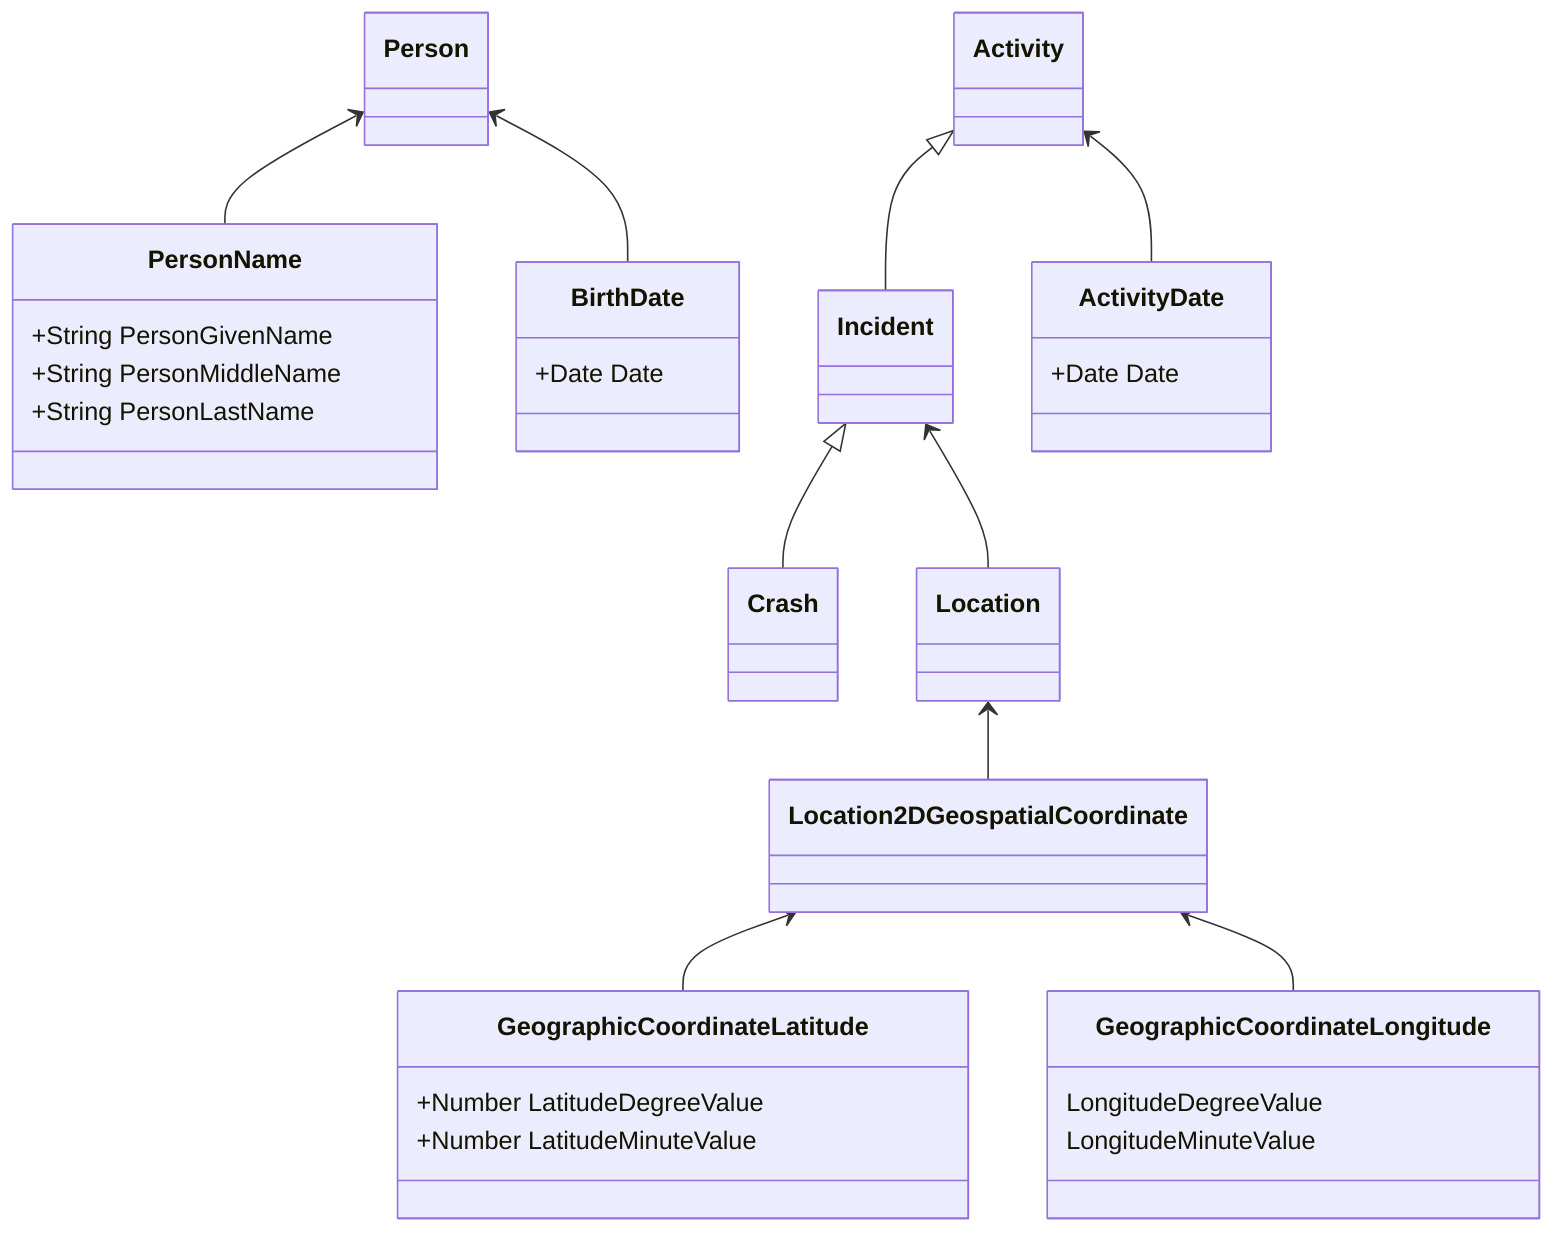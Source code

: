 classDiagram

	Person <-- PersonName
	Person <-- BirthDate

	class Person{
	}

	class PersonName{
		+String PersonGivenName
		+String PersonMiddleName
		+String PersonLastName
	}


	class BirthDate{
		+Date Date
	}

	Activity <|-- Incident
	Incident <|-- Crash
	Activity <-- ActivityDate
	Incident <-- Location
	class Crash{
	}

	class Incident{
	}
	
	class Activity{
	}

	class ActivityDate{
		+Date Date
	}


	Location <-- Location2DGeospatialCoordinate
	Location2DGeospatialCoordinate <-- GeographicCoordinateLatitude
	Location2DGeospatialCoordinate <-- GeographicCoordinateLongitude
	
	class Location{
		
	}

	class Location2DGeospatialCoordinate{
	}

	class GeographicCoordinateLatitude{
		+Number LatitudeDegreeValue
		+Number LatitudeMinuteValue
	}

	class GeographicCoordinateLongitude{
		LongitudeDegreeValue
		LongitudeMinuteValue
	}